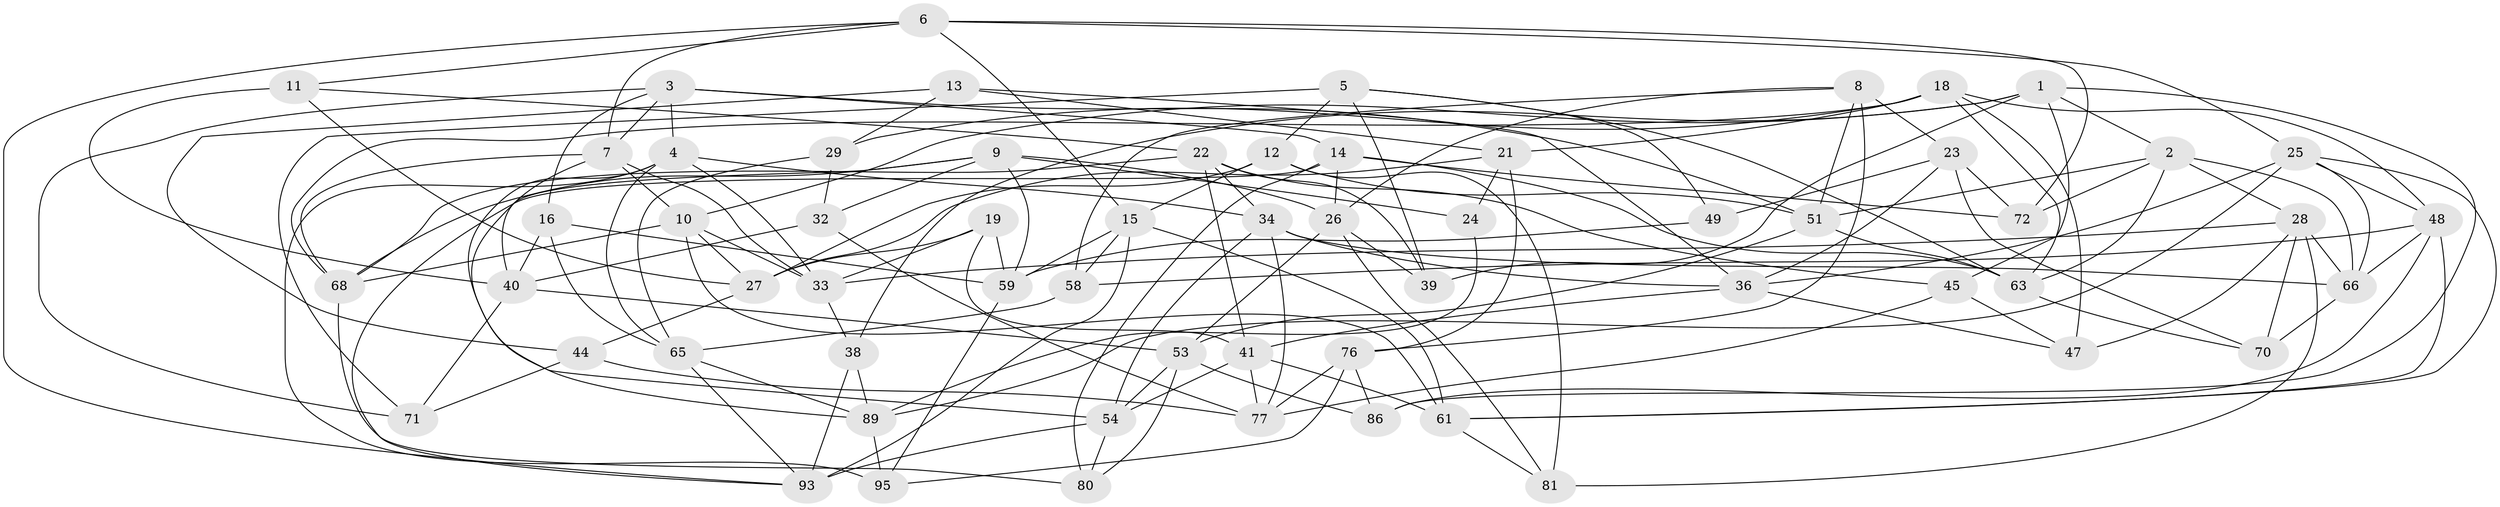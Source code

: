 // original degree distribution, {4: 1.0}
// Generated by graph-tools (version 1.1) at 2025/11/02/27/25 16:11:47]
// undirected, 61 vertices, 158 edges
graph export_dot {
graph [start="1"]
  node [color=gray90,style=filled];
  1 [super="+60"];
  2 [super="+37"];
  3 [super="+20"];
  4 [super="+35"];
  5 [super="+46"];
  6 [super="+17"];
  7 [super="+98"];
  8 [super="+42"];
  9 [super="+85"];
  10 [super="+64"];
  11;
  12 [super="+30"];
  13;
  14 [super="+84"];
  15 [super="+83"];
  16;
  18 [super="+56"];
  19;
  21 [super="+82"];
  22 [super="+69"];
  23 [super="+100"];
  24;
  25 [super="+90"];
  26 [super="+52"];
  27 [super="+31"];
  28 [super="+57"];
  29;
  32;
  33 [super="+43"];
  34 [super="+55"];
  36 [super="+50"];
  38;
  39;
  40 [super="+73"];
  41 [super="+74"];
  44;
  45;
  47;
  48 [super="+91"];
  49;
  51 [super="+67"];
  53 [super="+87"];
  54 [super="+79"];
  58;
  59 [super="+99"];
  61 [super="+62"];
  63 [super="+78"];
  65 [super="+96"];
  66 [super="+94"];
  68 [super="+75"];
  70;
  71;
  72;
  76 [super="+92"];
  77 [super="+88"];
  80;
  81;
  86;
  89 [super="+97"];
  93 [super="+101"];
  95;
  1 -- 2;
  1 -- 45;
  1 -- 86;
  1 -- 10;
  1 -- 38;
  1 -- 39;
  2 -- 66;
  2 -- 72;
  2 -- 63;
  2 -- 28;
  2 -- 51;
  3 -- 71;
  3 -- 7;
  3 -- 16;
  3 -- 14;
  3 -- 4;
  3 -- 51;
  4 -- 34;
  4 -- 65;
  4 -- 54;
  4 -- 33;
  4 -- 95;
  5 -- 71;
  5 -- 39;
  5 -- 49;
  5 -- 12 [weight=2];
  5 -- 63;
  6 -- 93;
  6 -- 7;
  6 -- 72;
  6 -- 25;
  6 -- 11;
  6 -- 15;
  7 -- 33;
  7 -- 10;
  7 -- 68;
  7 -- 89;
  8 -- 58;
  8 -- 76 [weight=2];
  8 -- 23;
  8 -- 26;
  8 -- 51;
  9 -- 24;
  9 -- 68;
  9 -- 32;
  9 -- 40;
  9 -- 59;
  9 -- 26;
  10 -- 33;
  10 -- 61;
  10 -- 27;
  10 -- 68;
  11 -- 27;
  11 -- 22;
  11 -- 40;
  12 -- 81;
  12 -- 51;
  12 -- 27;
  12 -- 15;
  13 -- 29;
  13 -- 44;
  13 -- 21;
  13 -- 36;
  14 -- 63;
  14 -- 72;
  14 -- 80;
  14 -- 26;
  14 -- 93;
  15 -- 93;
  15 -- 59;
  15 -- 58;
  15 -- 61;
  16 -- 40;
  16 -- 59;
  16 -- 65;
  18 -- 21;
  18 -- 47;
  18 -- 68;
  18 -- 29;
  18 -- 63;
  18 -- 48;
  19 -- 59;
  19 -- 27;
  19 -- 33;
  19 -- 41;
  21 -- 24 [weight=2];
  21 -- 27;
  21 -- 76;
  22 -- 41;
  22 -- 39;
  22 -- 45;
  22 -- 34;
  22 -- 68;
  23 -- 49 [weight=2];
  23 -- 72;
  23 -- 70;
  23 -- 36;
  24 -- 89;
  25 -- 61;
  25 -- 89;
  25 -- 48;
  25 -- 36;
  25 -- 66;
  26 -- 81;
  26 -- 39;
  26 -- 53;
  27 -- 44;
  28 -- 81;
  28 -- 47;
  28 -- 33;
  28 -- 70;
  28 -- 66;
  29 -- 65;
  29 -- 32;
  32 -- 40;
  32 -- 77;
  33 -- 38;
  34 -- 36;
  34 -- 77;
  34 -- 66;
  34 -- 54;
  36 -- 41;
  36 -- 47;
  38 -- 89;
  38 -- 93;
  40 -- 53;
  40 -- 71;
  41 -- 54;
  41 -- 61;
  41 -- 77;
  44 -- 71;
  44 -- 77;
  45 -- 77;
  45 -- 47;
  48 -- 58;
  48 -- 86;
  48 -- 66;
  48 -- 61;
  49 -- 59;
  51 -- 53;
  51 -- 63;
  53 -- 80;
  53 -- 54;
  53 -- 86;
  54 -- 80;
  54 -- 93;
  58 -- 65;
  59 -- 95;
  61 -- 81;
  63 -- 70;
  65 -- 89;
  65 -- 93;
  66 -- 70;
  68 -- 80;
  76 -- 86;
  76 -- 95;
  76 -- 77;
  89 -- 95;
}
